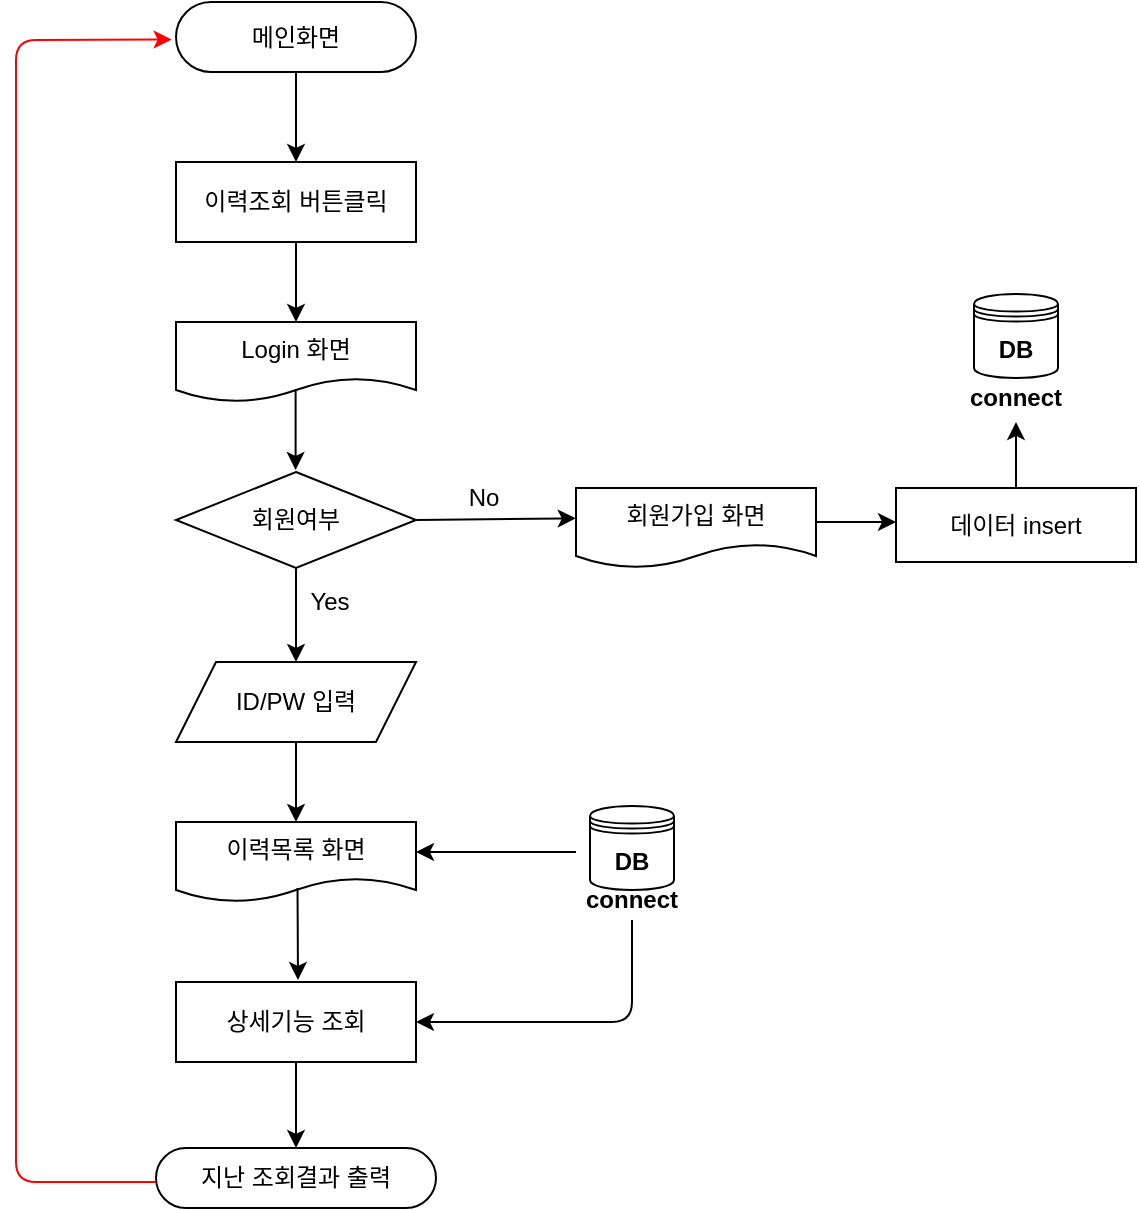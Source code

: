 <mxfile version="15.0.3" type="github">
  <diagram id="H4slCl4mYdJ7hZng0pLj" name="Page-1">
    <mxGraphModel dx="1221" dy="644" grid="1" gridSize="10" guides="1" tooltips="1" connect="1" arrows="1" fold="1" page="1" pageScale="1" pageWidth="827" pageHeight="1169" math="0" shadow="0">
      <root>
        <mxCell id="0" />
        <mxCell id="1" parent="0" />
        <mxCell id="N3k0d1vubhuxOhTGLTtJ-4" style="edgeStyle=orthogonalEdgeStyle;rounded=0;orthogonalLoop=1;jettySize=auto;html=1;exitX=0.5;exitY=1;exitDx=0;exitDy=0;entryX=0.5;entryY=0;entryDx=0;entryDy=0;" edge="1" parent="1" source="N3k0d1vubhuxOhTGLTtJ-1" target="N3k0d1vubhuxOhTGLTtJ-5">
          <mxGeometry relative="1" as="geometry">
            <mxPoint x="290" y="100" as="targetPoint" />
          </mxGeometry>
        </mxCell>
        <mxCell id="N3k0d1vubhuxOhTGLTtJ-1" value="메인화면" style="whiteSpace=wrap;html=1;rounded=1;arcSize=50;align=center;verticalAlign=middle;strokeWidth=1;autosize=1;spacing=4;treeFolding=1;treeMoving=1;newEdgeStyle={&quot;edgeStyle&quot;:&quot;entityRelationEdgeStyle&quot;,&quot;startArrow&quot;:&quot;none&quot;,&quot;endArrow&quot;:&quot;none&quot;,&quot;segment&quot;:10,&quot;curved&quot;:1};" vertex="1" parent="1">
          <mxGeometry x="240" y="20" width="120" height="35" as="geometry" />
        </mxCell>
        <mxCell id="N3k0d1vubhuxOhTGLTtJ-6" style="edgeStyle=orthogonalEdgeStyle;rounded=0;orthogonalLoop=1;jettySize=auto;html=1;" edge="1" parent="1" source="N3k0d1vubhuxOhTGLTtJ-5">
          <mxGeometry relative="1" as="geometry">
            <mxPoint x="300" y="180" as="targetPoint" />
          </mxGeometry>
        </mxCell>
        <mxCell id="N3k0d1vubhuxOhTGLTtJ-5" value="이력조회 버튼클릭" style="rounded=0;whiteSpace=wrap;html=1;" vertex="1" parent="1">
          <mxGeometry x="240" y="100" width="120" height="40" as="geometry" />
        </mxCell>
        <mxCell id="N3k0d1vubhuxOhTGLTtJ-7" value="Login 화면" style="shape=document;whiteSpace=wrap;html=1;boundedLbl=1;" vertex="1" parent="1">
          <mxGeometry x="240" y="180" width="120" height="40" as="geometry" />
        </mxCell>
        <mxCell id="N3k0d1vubhuxOhTGLTtJ-8" value="" style="endArrow=classic;html=1;" edge="1" parent="1">
          <mxGeometry width="50" height="50" relative="1" as="geometry">
            <mxPoint x="299.8" y="214" as="sourcePoint" />
            <mxPoint x="299.8" y="254" as="targetPoint" />
          </mxGeometry>
        </mxCell>
        <mxCell id="N3k0d1vubhuxOhTGLTtJ-9" value="회원여부" style="rhombus;whiteSpace=wrap;html=1;" vertex="1" parent="1">
          <mxGeometry x="240" y="255" width="120" height="48" as="geometry" />
        </mxCell>
        <mxCell id="N3k0d1vubhuxOhTGLTtJ-10" value="" style="endArrow=classic;html=1;entryX=-0.001;entryY=0.379;entryDx=0;entryDy=0;entryPerimeter=0;" edge="1" parent="1" target="N3k0d1vubhuxOhTGLTtJ-11">
          <mxGeometry width="50" height="50" relative="1" as="geometry">
            <mxPoint x="360" y="279" as="sourcePoint" />
            <mxPoint x="400" y="279" as="targetPoint" />
          </mxGeometry>
        </mxCell>
        <mxCell id="N3k0d1vubhuxOhTGLTtJ-11" value="회원가입 화면" style="shape=document;whiteSpace=wrap;html=1;boundedLbl=1;" vertex="1" parent="1">
          <mxGeometry x="440" y="263" width="120" height="40" as="geometry" />
        </mxCell>
        <mxCell id="N3k0d1vubhuxOhTGLTtJ-12" value="" style="endArrow=classic;html=1;" edge="1" parent="1">
          <mxGeometry width="50" height="50" relative="1" as="geometry">
            <mxPoint x="560" y="280" as="sourcePoint" />
            <mxPoint x="600" y="280" as="targetPoint" />
          </mxGeometry>
        </mxCell>
        <mxCell id="N3k0d1vubhuxOhTGLTtJ-13" value="데이터 insert" style="rounded=0;whiteSpace=wrap;html=1;" vertex="1" parent="1">
          <mxGeometry x="600" y="263" width="120" height="37" as="geometry" />
        </mxCell>
        <mxCell id="N3k0d1vubhuxOhTGLTtJ-14" value="No" style="text;html=1;strokeColor=none;fillColor=none;align=center;verticalAlign=middle;whiteSpace=wrap;rounded=0;" vertex="1" parent="1">
          <mxGeometry x="374" y="258" width="40" height="20" as="geometry" />
        </mxCell>
        <mxCell id="N3k0d1vubhuxOhTGLTtJ-15" value="" style="endArrow=classic;html=1;" edge="1" parent="1">
          <mxGeometry width="50" height="50" relative="1" as="geometry">
            <mxPoint x="660" y="263" as="sourcePoint" />
            <mxPoint x="660" y="230" as="targetPoint" />
          </mxGeometry>
        </mxCell>
        <mxCell id="N3k0d1vubhuxOhTGLTtJ-18" value="" style="group" vertex="1" connectable="0" parent="1">
          <mxGeometry x="639" y="166" width="42" height="62" as="geometry" />
        </mxCell>
        <mxCell id="N3k0d1vubhuxOhTGLTtJ-16" value="&lt;b&gt;DB&lt;/b&gt;" style="shape=datastore;whiteSpace=wrap;html=1;" vertex="1" parent="N3k0d1vubhuxOhTGLTtJ-18">
          <mxGeometry width="42" height="42" as="geometry" />
        </mxCell>
        <mxCell id="N3k0d1vubhuxOhTGLTtJ-17" value="&lt;b&gt;connect&lt;/b&gt;" style="text;html=1;strokeColor=none;fillColor=none;align=center;verticalAlign=middle;whiteSpace=wrap;rounded=0;" vertex="1" parent="N3k0d1vubhuxOhTGLTtJ-18">
          <mxGeometry x="1" y="42" width="40" height="20" as="geometry" />
        </mxCell>
        <mxCell id="N3k0d1vubhuxOhTGLTtJ-19" value="" style="endArrow=classic;html=1;" edge="1" parent="1">
          <mxGeometry width="50" height="50" relative="1" as="geometry">
            <mxPoint x="300" y="303" as="sourcePoint" />
            <mxPoint x="300" y="350" as="targetPoint" />
          </mxGeometry>
        </mxCell>
        <mxCell id="N3k0d1vubhuxOhTGLTtJ-20" value="Yes" style="text;html=1;strokeColor=none;fillColor=none;align=center;verticalAlign=middle;whiteSpace=wrap;rounded=0;" vertex="1" parent="1">
          <mxGeometry x="297" y="310" width="40" height="20" as="geometry" />
        </mxCell>
        <mxCell id="N3k0d1vubhuxOhTGLTtJ-22" style="edgeStyle=orthogonalEdgeStyle;rounded=0;orthogonalLoop=1;jettySize=auto;html=1;exitX=0.5;exitY=1;exitDx=0;exitDy=0;" edge="1" parent="1" source="N3k0d1vubhuxOhTGLTtJ-21">
          <mxGeometry relative="1" as="geometry">
            <mxPoint x="300" y="430.0" as="targetPoint" />
          </mxGeometry>
        </mxCell>
        <mxCell id="N3k0d1vubhuxOhTGLTtJ-21" value="ID/PW 입력" style="shape=parallelogram;perimeter=parallelogramPerimeter;whiteSpace=wrap;html=1;fixedSize=1;" vertex="1" parent="1">
          <mxGeometry x="240" y="350" width="120" height="40" as="geometry" />
        </mxCell>
        <mxCell id="N3k0d1vubhuxOhTGLTtJ-23" value="이력목록 화면" style="shape=document;whiteSpace=wrap;html=1;boundedLbl=1;" vertex="1" parent="1">
          <mxGeometry x="240" y="430" width="120" height="40" as="geometry" />
        </mxCell>
        <mxCell id="N3k0d1vubhuxOhTGLTtJ-24" value="" style="endArrow=classic;html=1;" edge="1" parent="1">
          <mxGeometry width="50" height="50" relative="1" as="geometry">
            <mxPoint x="300.76" y="463" as="sourcePoint" />
            <mxPoint x="301" y="509" as="targetPoint" />
          </mxGeometry>
        </mxCell>
        <mxCell id="N3k0d1vubhuxOhTGLTtJ-26" value="상세기능 조회" style="rounded=0;whiteSpace=wrap;html=1;" vertex="1" parent="1">
          <mxGeometry x="240" y="510" width="120" height="40" as="geometry" />
        </mxCell>
        <mxCell id="N3k0d1vubhuxOhTGLTtJ-27" value="" style="group" vertex="1" connectable="0" parent="1">
          <mxGeometry x="447" y="417" width="42" height="62" as="geometry" />
        </mxCell>
        <mxCell id="N3k0d1vubhuxOhTGLTtJ-28" value="&lt;b&gt;DB&lt;/b&gt;" style="shape=datastore;whiteSpace=wrap;html=1;" vertex="1" parent="N3k0d1vubhuxOhTGLTtJ-27">
          <mxGeometry y="5" width="42" height="42" as="geometry" />
        </mxCell>
        <mxCell id="N3k0d1vubhuxOhTGLTtJ-29" value="&lt;b&gt;connect&lt;/b&gt;" style="text;html=1;strokeColor=none;fillColor=none;align=center;verticalAlign=middle;whiteSpace=wrap;rounded=0;" vertex="1" parent="N3k0d1vubhuxOhTGLTtJ-27">
          <mxGeometry x="1" y="42" width="40" height="20" as="geometry" />
        </mxCell>
        <mxCell id="N3k0d1vubhuxOhTGLTtJ-30" value="" style="endArrow=classic;html=1;entryX=1;entryY=0.25;entryDx=0;entryDy=0;" edge="1" parent="1">
          <mxGeometry width="50" height="50" relative="1" as="geometry">
            <mxPoint x="440" y="445" as="sourcePoint" />
            <mxPoint x="360" y="445.0" as="targetPoint" />
          </mxGeometry>
        </mxCell>
        <mxCell id="N3k0d1vubhuxOhTGLTtJ-34" value="" style="endArrow=classic;html=1;edgeStyle=orthogonalEdgeStyle;entryX=1;entryY=0.5;entryDx=0;entryDy=0;exitX=0.5;exitY=1;exitDx=0;exitDy=0;" edge="1" parent="1" source="N3k0d1vubhuxOhTGLTtJ-29" target="N3k0d1vubhuxOhTGLTtJ-26">
          <mxGeometry width="50" height="50" relative="1" as="geometry">
            <mxPoint x="468" y="490" as="sourcePoint" />
            <mxPoint x="470" y="510" as="targetPoint" />
            <Array as="points">
              <mxPoint x="468" y="530" />
            </Array>
          </mxGeometry>
        </mxCell>
        <mxCell id="N3k0d1vubhuxOhTGLTtJ-35" value="지난 조회결과 출력" style="whiteSpace=wrap;html=1;rounded=1;arcSize=50;align=center;verticalAlign=middle;strokeWidth=1;autosize=1;spacing=4;treeFolding=1;treeMoving=1;newEdgeStyle={&quot;edgeStyle&quot;:&quot;entityRelationEdgeStyle&quot;,&quot;startArrow&quot;:&quot;none&quot;,&quot;endArrow&quot;:&quot;none&quot;,&quot;segment&quot;:10,&quot;curved&quot;:1};" vertex="1" parent="1">
          <mxGeometry x="230" y="593" width="140" height="30" as="geometry" />
        </mxCell>
        <mxCell id="N3k0d1vubhuxOhTGLTtJ-36" value="" style="endArrow=classic;html=1;entryX=0.5;entryY=0;entryDx=0;entryDy=0;" edge="1" parent="1" source="N3k0d1vubhuxOhTGLTtJ-26" target="N3k0d1vubhuxOhTGLTtJ-35">
          <mxGeometry width="50" height="50" relative="1" as="geometry">
            <mxPoint x="240" y="600" as="sourcePoint" />
            <mxPoint x="290" y="550" as="targetPoint" />
          </mxGeometry>
        </mxCell>
        <mxCell id="N3k0d1vubhuxOhTGLTtJ-37" value="" style="endArrow=classic;html=1;fillColor=#FF3333;strokeColor=#FF0000;entryX=-0.018;entryY=0.536;entryDx=0;entryDy=0;entryPerimeter=0;" edge="1" parent="1" target="N3k0d1vubhuxOhTGLTtJ-1">
          <mxGeometry width="50" height="50" relative="1" as="geometry">
            <mxPoint x="230" y="610" as="sourcePoint" />
            <mxPoint x="160" y="40" as="targetPoint" />
            <Array as="points">
              <mxPoint x="160" y="610" />
              <mxPoint x="160" y="39" />
            </Array>
          </mxGeometry>
        </mxCell>
      </root>
    </mxGraphModel>
  </diagram>
</mxfile>

